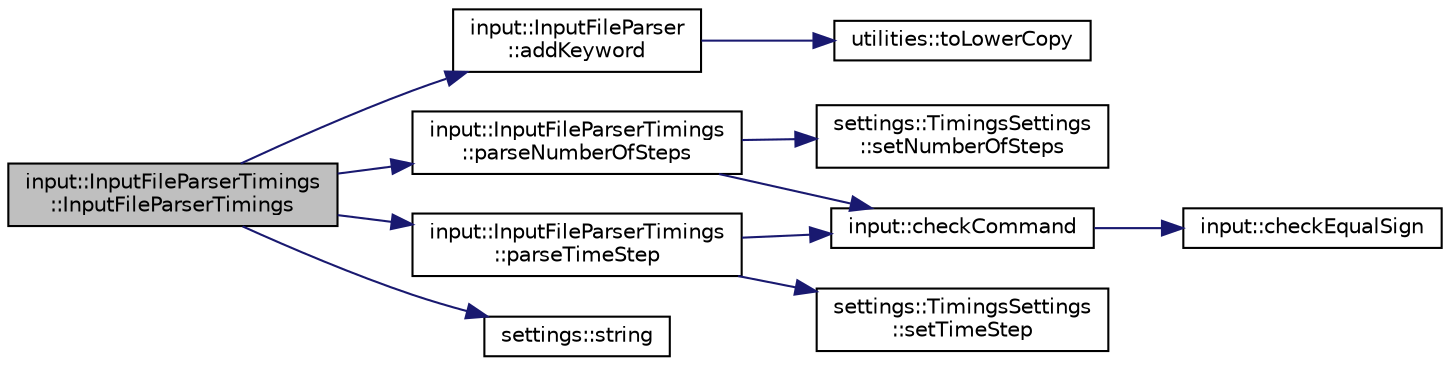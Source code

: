 digraph "input::InputFileParserTimings::InputFileParserTimings"
{
 // LATEX_PDF_SIZE
  edge [fontname="Helvetica",fontsize="10",labelfontname="Helvetica",labelfontsize="10"];
  node [fontname="Helvetica",fontsize="10",shape=record];
  rankdir="LR";
  Node1 [label="input::InputFileParserTimings\l::InputFileParserTimings",height=0.2,width=0.4,color="black", fillcolor="grey75", style="filled", fontcolor="black",tooltip="Construct a new Input File Parser Timings:: Input File Parser Timings object."];
  Node1 -> Node2 [color="midnightblue",fontsize="10",style="solid",fontname="Helvetica"];
  Node2 [label="input::InputFileParser\l::addKeyword",height=0.2,width=0.4,color="black", fillcolor="white", style="filled",URL="$classinput_1_1InputFileParser.html#ab851322dfd41fcd59d75931012a5fcce",tooltip="add keyword to different keyword maps"];
  Node2 -> Node3 [color="midnightblue",fontsize="10",style="solid",fontname="Helvetica"];
  Node3 [label="utilities::toLowerCopy",height=0.2,width=0.4,color="black", fillcolor="white", style="filled",URL="$namespaceutilities.html#a00b80743096ddd313ba418b9a7730698",tooltip="returns a copy of a string all lower case"];
  Node1 -> Node4 [color="midnightblue",fontsize="10",style="solid",fontname="Helvetica"];
  Node4 [label="input::InputFileParserTimings\l::parseNumberOfSteps",height=0.2,width=0.4,color="black", fillcolor="white", style="filled",URL="$classinput_1_1InputFileParserTimings.html#a7f5d1fe80645bc73965a58cb51d6fa82",tooltip="parse number of steps of simulation and set it in timings"];
  Node4 -> Node5 [color="midnightblue",fontsize="10",style="solid",fontname="Helvetica"];
  Node5 [label="input::checkCommand",height=0.2,width=0.4,color="black", fillcolor="white", style="filled",URL="$namespaceinput.html#a81877d6bfa9b46cdca1b280c6d1b30fb",tooltip="check if command array has exactly 3 elements"];
  Node5 -> Node6 [color="midnightblue",fontsize="10",style="solid",fontname="Helvetica"];
  Node6 [label="input::checkEqualSign",height=0.2,width=0.4,color="black", fillcolor="white", style="filled",URL="$namespaceinput.html#a586caa23c32d86459177222a3b5d53fe",tooltip="check if parameter is \"=\""];
  Node4 -> Node7 [color="midnightblue",fontsize="10",style="solid",fontname="Helvetica"];
  Node7 [label="settings::TimingsSettings\l::setNumberOfSteps",height=0.2,width=0.4,color="black", fillcolor="white", style="filled",URL="$classsettings_1_1TimingsSettings.html#a001058cf74e6ff561bbc073f322c11da",tooltip=" "];
  Node1 -> Node8 [color="midnightblue",fontsize="10",style="solid",fontname="Helvetica"];
  Node8 [label="input::InputFileParserTimings\l::parseTimeStep",height=0.2,width=0.4,color="black", fillcolor="white", style="filled",URL="$classinput_1_1InputFileParserTimings.html#a9798cb382d4d57d8163e8811a1f08237",tooltip="parse timestep of simulation and set it in timings"];
  Node8 -> Node5 [color="midnightblue",fontsize="10",style="solid",fontname="Helvetica"];
  Node8 -> Node9 [color="midnightblue",fontsize="10",style="solid",fontname="Helvetica"];
  Node9 [label="settings::TimingsSettings\l::setTimeStep",height=0.2,width=0.4,color="black", fillcolor="white", style="filled",URL="$classsettings_1_1TimingsSettings.html#a9417e08a6cd972bef6720606a7e0d369",tooltip=" "];
  Node1 -> Node10 [color="midnightblue",fontsize="10",style="solid",fontname="Helvetica"];
  Node10 [label="settings::string",height=0.2,width=0.4,color="black", fillcolor="white", style="filled",URL="$namespacesettings.html#a25810432631a237804b3241be4305787",tooltip="return string of manostatType"];
}
